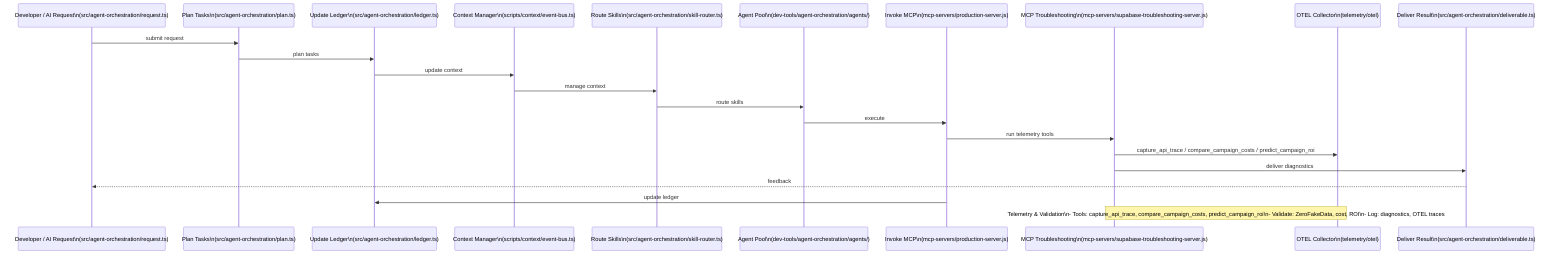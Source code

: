 sequenceDiagram
    participant REQUEST as Developer / AI Request\n(src/agent-orchestration/request.ts)
    participant PLAN as Plan Tasks\n(src/agent-orchestration/plan.ts)
    participant LEDGER as Update Ledger\n(src/agent-orchestration/ledger.ts)
    participant CONTEXT_MGR as Context Manager\n(scripts/context/event-bus.ts)
    participant SKILL_ROUTER as Route Skills\n(src/agent-orchestration/skill-router.ts)
    participant AGENT_POOL as Agent Pool\n(dev-tools/agent-orchestration/agents/)
    participant MCP_BRIDGE as Invoke MCP\n(mcp-servers/production-server.js)
    participant MCP_TROUBLE as MCP Troubleshooting\n(mcp-servers/supabase-troubleshooting-server.js)
    participant OTEL as OTEL Collector\n(telemetry/otel)
    participant DELIVERABLE as Deliver Result\n(src/agent-orchestration/deliverable.ts)

    REQUEST->>PLAN: submit request
    PLAN->>LEDGER: plan tasks
    LEDGER->>CONTEXT_MGR: update context
    CONTEXT_MGR->>SKILL_ROUTER: manage context
    SKILL_ROUTER->>AGENT_POOL: route skills
    AGENT_POOL->>MCP_BRIDGE: execute
    MCP_BRIDGE->>MCP_TROUBLE: run telemetry tools
    MCP_TROUBLE->>OTEL: capture_api_trace / compare_campaign_costs / predict_campaign_roi
    MCP_TROUBLE->>DELIVERABLE: deliver diagnostics
    DELIVERABLE-->>REQUEST: feedback
    MCP_BRIDGE->>LEDGER: update ledger

    %% Validation checkpoint
    Note over MCP_TROUBLE,OTEL: Telemetry & Validation\n- Tools: capture_api_trace, compare_campaign_costs, predict_campaign_roi\n- Validate: ZeroFakeData, cost, ROI\n- Log: diagnostics, OTEL traces